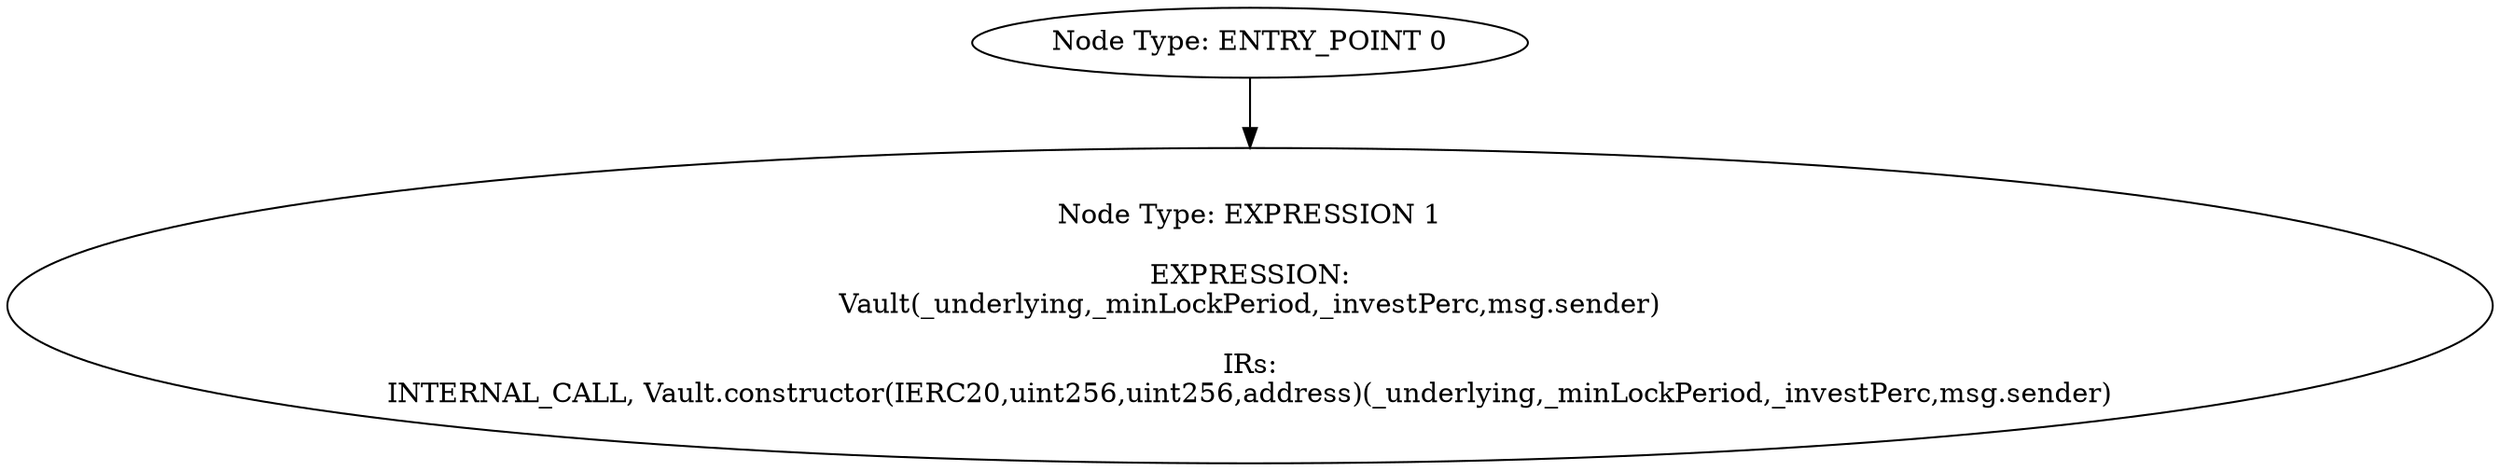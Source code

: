 digraph{
0[label="Node Type: ENTRY_POINT 0
"];
0->1;
1[label="Node Type: EXPRESSION 1

EXPRESSION:
Vault(_underlying,_minLockPeriod,_investPerc,msg.sender)

IRs:
INTERNAL_CALL, Vault.constructor(IERC20,uint256,uint256,address)(_underlying,_minLockPeriod,_investPerc,msg.sender)"];
}
